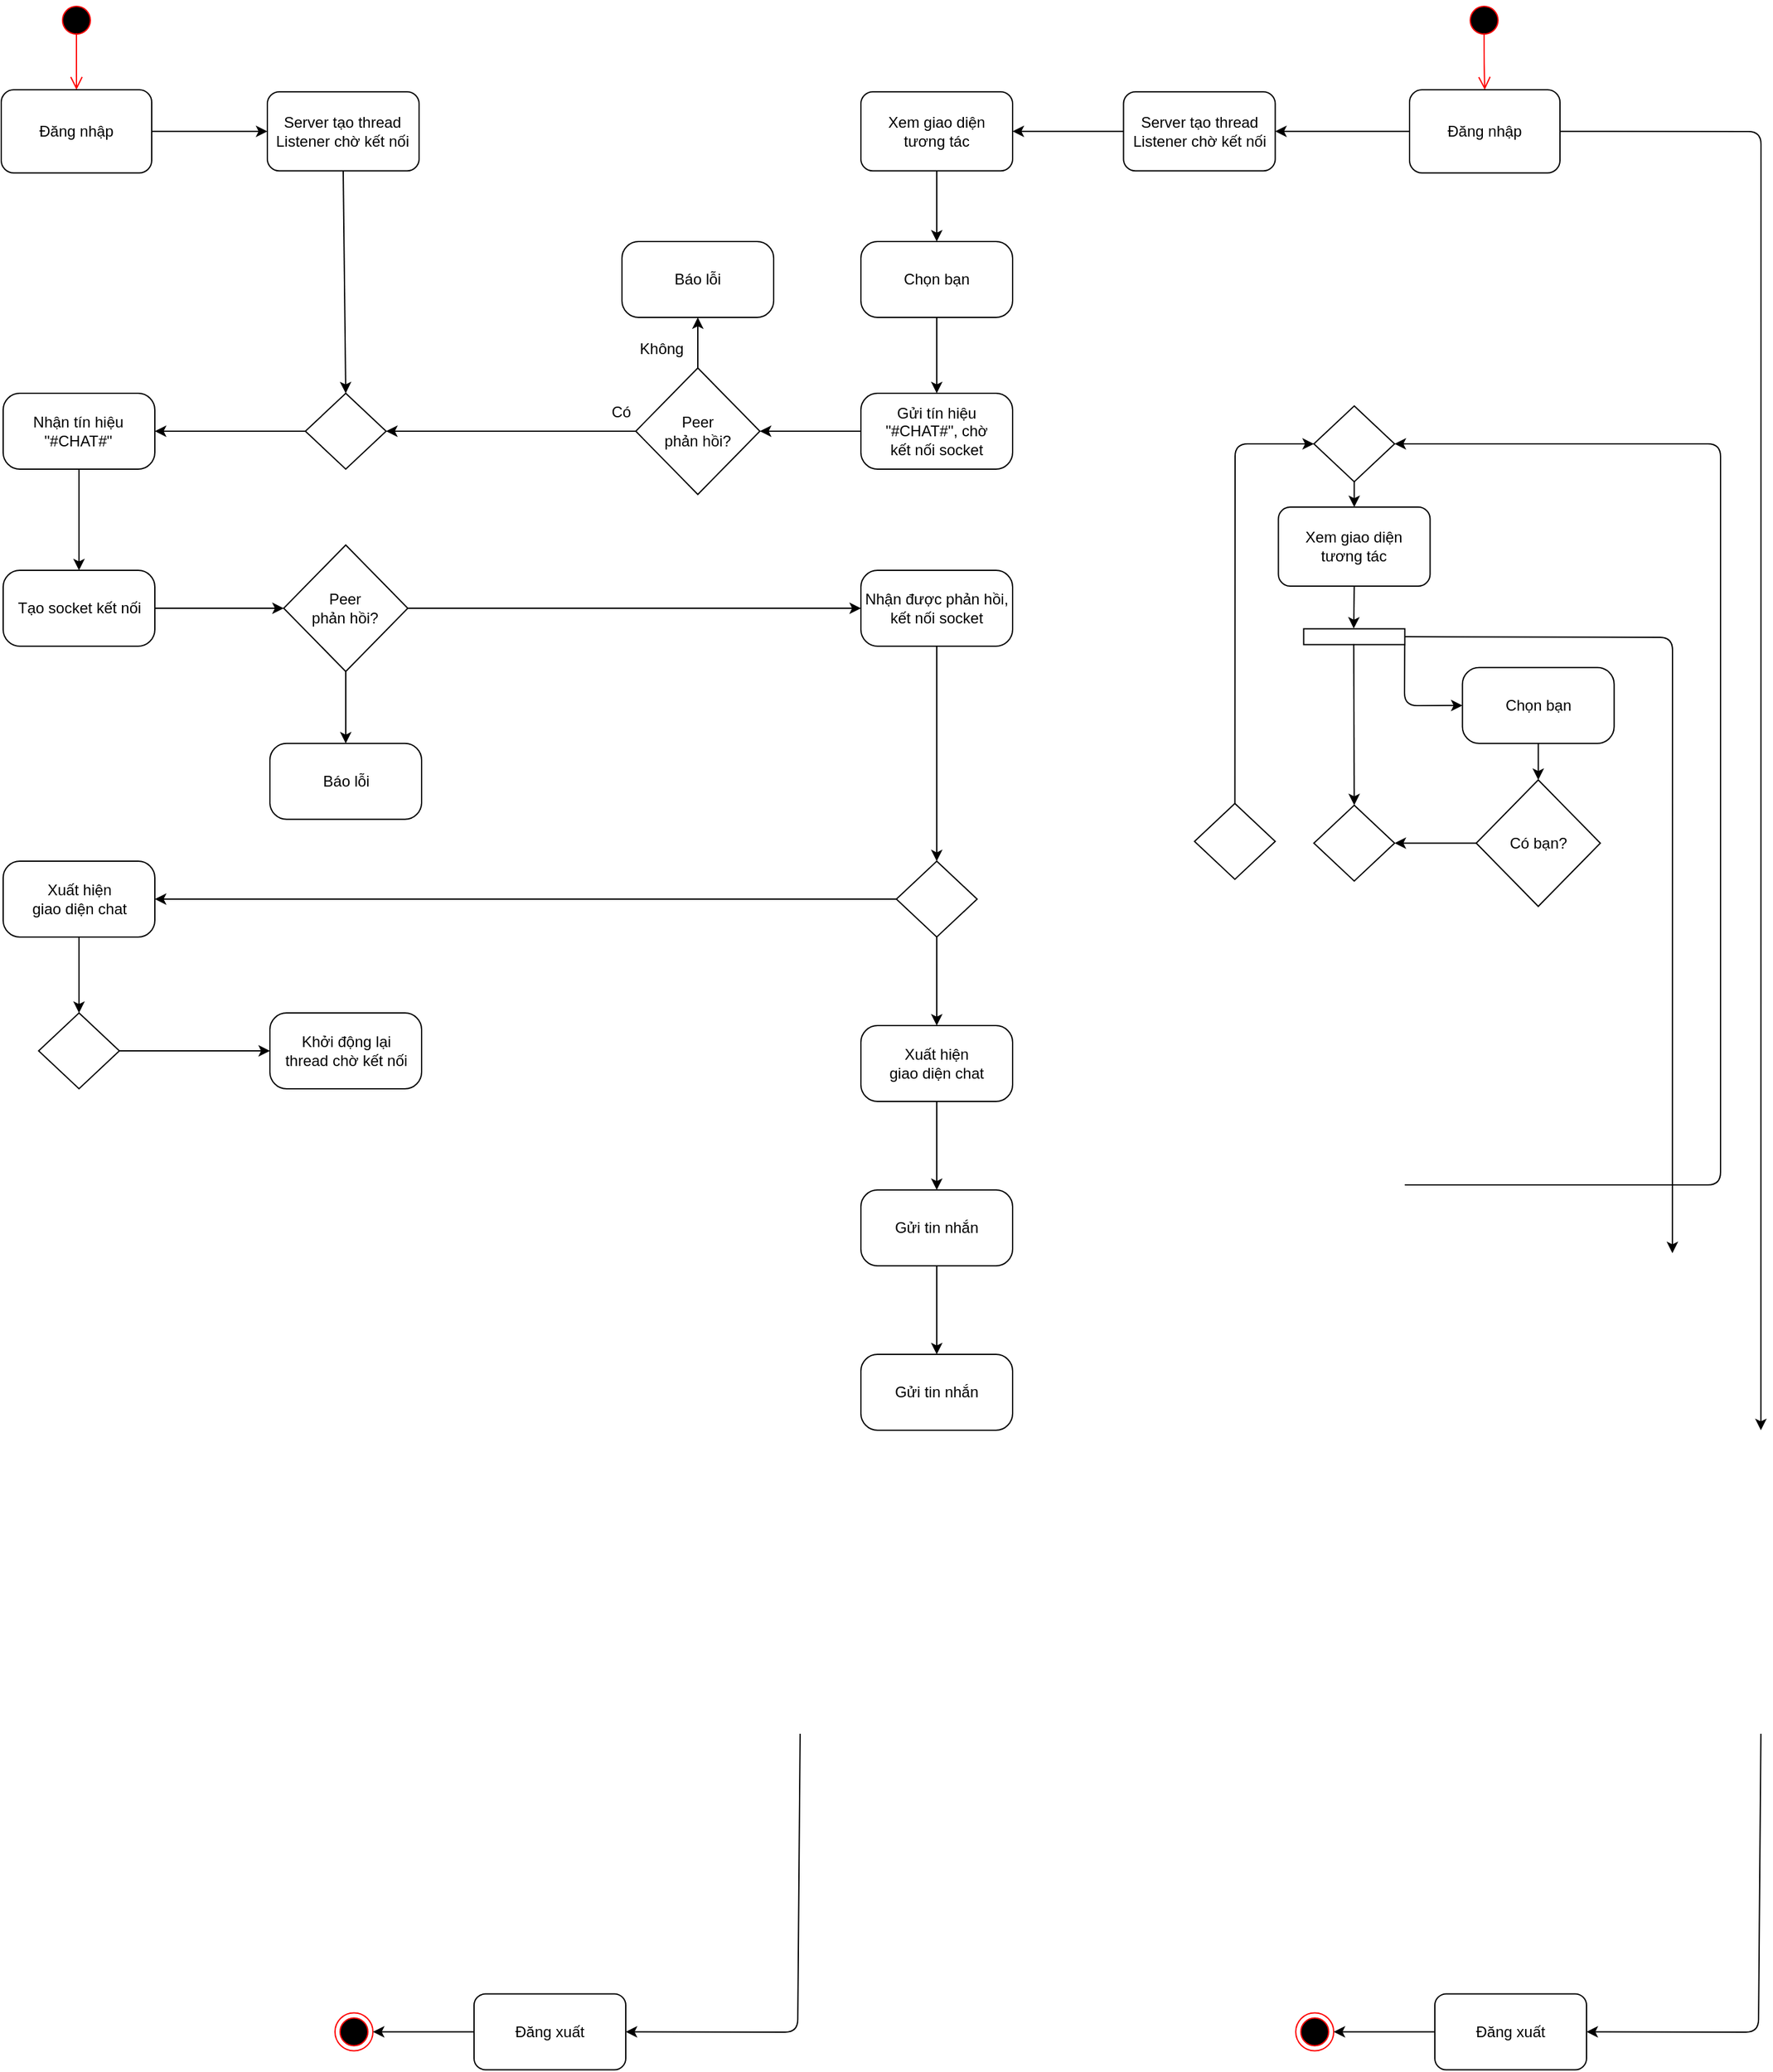 <mxfile>
    <diagram id="f8bro3hq2V63n0aIHBkh" name="Server Client">
        <mxGraphModel dx="1495" dy="1879" grid="1" gridSize="10" guides="1" tooltips="1" connect="1" arrows="1" fold="1" page="1" pageScale="1" pageWidth="827" pageHeight="1169" math="0" shadow="0">
            <root>
                <mxCell id="0"/>
                <mxCell id="1" parent="0"/>
                <mxCell id="snAStb-6BBQoRBitgBAS-25" value="" style="ellipse;html=1;shape=endState;fillColor=#000000;strokeColor=#ff0000;" parent="1" vertex="1">
                    <mxGeometry x="384" y="450.75" width="30" height="30" as="geometry"/>
                </mxCell>
                <mxCell id="185" style="edgeStyle=none;html=1;" parent="1" source="snAStb-6BBQoRBitgBAS-50" target="snAStb-6BBQoRBitgBAS-25" edge="1">
                    <mxGeometry relative="1" as="geometry"/>
                </mxCell>
                <mxCell id="snAStb-6BBQoRBitgBAS-50" value="Đăng xuất" style="rounded=1;whiteSpace=wrap;html=1;" parent="1" vertex="1">
                    <mxGeometry x="494" y="435.75" width="120" height="60" as="geometry"/>
                </mxCell>
                <mxCell id="131" style="edgeStyle=none;html=1;entryX=0;entryY=0.5;entryDx=0;entryDy=0;endArrow=block;endFill=1;" parent="1" target="snAStb-6BBQoRBitgBAS-25" edge="1">
                    <mxGeometry relative="1" as="geometry"/>
                </mxCell>
                <mxCell id="180" style="edgeStyle=none;html=1;entryX=1;entryY=0.5;entryDx=0;entryDy=0;exitX=0.5;exitY=1;exitDx=0;exitDy=0;" parent="1" target="snAStb-6BBQoRBitgBAS-50" edge="1">
                    <mxGeometry relative="1" as="geometry">
                        <mxPoint x="751.925" y="230" as="sourcePoint"/>
                        <Array as="points">
                            <mxPoint x="750" y="466"/>
                        </Array>
                    </mxGeometry>
                </mxCell>
                <mxCell id="226" style="edgeStyle=none;html=1;exitX=1;exitY=0.5;exitDx=0;exitDy=0;entryX=0.5;entryY=0;entryDx=0;entryDy=0;" edge="1" parent="1" source="231">
                    <mxGeometry relative="1" as="geometry">
                        <Array as="points">
                            <mxPoint x="1512" y="-1037"/>
                        </Array>
                        <mxPoint x="1511.925" y="-10" as="targetPoint"/>
                    </mxGeometry>
                </mxCell>
                <mxCell id="227" value="" style="ellipse;html=1;shape=endState;fillColor=#000000;strokeColor=#ff0000;" vertex="1" parent="1">
                    <mxGeometry x="1144" y="450.75" width="30" height="30" as="geometry"/>
                </mxCell>
                <mxCell id="228" value="" style="ellipse;html=1;shape=startState;fillColor=#000000;strokeColor=#ff0000;" vertex="1" parent="1">
                    <mxGeometry x="1277.99" y="-1140" width="30" height="30" as="geometry"/>
                </mxCell>
                <mxCell id="229" value="" style="edgeStyle=orthogonalEdgeStyle;html=1;verticalAlign=bottom;endArrow=open;endSize=8;strokeColor=#ff0000;entryX=0.5;entryY=0;entryDx=0;entryDy=0;exitX=0.499;exitY=0.84;exitDx=0;exitDy=0;exitPerimeter=0;" edge="1" parent="1" source="228" target="231">
                    <mxGeometry relative="1" as="geometry">
                        <mxPoint x="1043" y="-920" as="targetPoint"/>
                    </mxGeometry>
                </mxCell>
                <mxCell id="231" value="Đăng nhập" style="rounded=1;whiteSpace=wrap;html=1;" vertex="1" parent="1">
                    <mxGeometry x="1234" y="-1070" width="118.99" height="65.75" as="geometry"/>
                </mxCell>
                <mxCell id="233" style="edgeStyle=none;html=1;entryX=0.5;entryY=0;entryDx=0;entryDy=0;exitX=0.501;exitY=-0.004;exitDx=0;exitDy=0;exitPerimeter=0;" edge="1" parent="1" source="240">
                    <mxGeometry relative="1" as="geometry">
                        <Array as="points">
                            <mxPoint x="1442" y="-637"/>
                        </Array>
                        <mxPoint x="1441.925" y="-150" as="targetPoint"/>
                    </mxGeometry>
                </mxCell>
                <mxCell id="234" value="Xem giao diện&lt;br&gt;tương tác" style="rounded=1;whiteSpace=wrap;html=1;" vertex="1" parent="1">
                    <mxGeometry x="1130.25" y="-740" width="120" height="62.5" as="geometry"/>
                </mxCell>
                <mxCell id="235" style="edgeStyle=none;html=1;" edge="1" parent="1" source="236" target="227">
                    <mxGeometry relative="1" as="geometry"/>
                </mxCell>
                <mxCell id="236" value="Đăng xuất" style="rounded=1;whiteSpace=wrap;html=1;" vertex="1" parent="1">
                    <mxGeometry x="1254" y="435.75" width="120" height="60" as="geometry"/>
                </mxCell>
                <mxCell id="237" value="Không" style="text;html=1;strokeColor=none;fillColor=none;align=center;verticalAlign=middle;whiteSpace=wrap;rounded=0;" vertex="1" parent="1">
                    <mxGeometry x="621.92" y="-880" width="41.25" height="30" as="geometry"/>
                </mxCell>
                <mxCell id="240" value="" style="html=1;points=[];perimeter=orthogonalPerimeter;rotation=90;" vertex="1" parent="1">
                    <mxGeometry x="1184" y="-677.5" width="12.5" height="80" as="geometry"/>
                </mxCell>
                <mxCell id="232" value="" style="edgeStyle=none;html=1;exitX=0.5;exitY=1;exitDx=0;exitDy=0;entryX=-0.016;entryY=0.505;entryDx=0;entryDy=0;entryPerimeter=0;" edge="1" parent="1" source="234" target="240">
                    <mxGeometry relative="1" as="geometry">
                        <mxPoint x="1304" y="-647.5" as="targetPoint"/>
                    </mxGeometry>
                </mxCell>
                <mxCell id="241" value="Chọn bạn" style="whiteSpace=wrap;html=1;rounded=1;arcSize=22;" vertex="1" parent="1">
                    <mxGeometry x="1275.83" y="-613.12" width="120" height="60" as="geometry"/>
                </mxCell>
                <mxCell id="239" style="edgeStyle=none;html=1;entryX=0;entryY=0.5;entryDx=0;entryDy=0;exitX=1.005;exitY=0.001;exitDx=0;exitDy=0;exitPerimeter=0;" edge="1" parent="1" source="240" target="241">
                    <mxGeometry relative="1" as="geometry">
                        <mxPoint x="1415.245" y="-528.75" as="targetPoint"/>
                        <Array as="points">
                            <mxPoint x="1230" y="-583"/>
                        </Array>
                    </mxGeometry>
                </mxCell>
                <mxCell id="242" value="" style="endArrow=classic;html=1;entryX=0.5;entryY=0;entryDx=0;entryDy=0;exitX=0.966;exitY=0.505;exitDx=0;exitDy=0;exitPerimeter=0;" edge="1" parent="1" source="240" target="247">
                    <mxGeometry width="50" height="50" relative="1" as="geometry">
                        <mxPoint x="1414" y="-480" as="sourcePoint"/>
                        <mxPoint x="1464" y="-460" as="targetPoint"/>
                        <Array as="points"/>
                    </mxGeometry>
                </mxCell>
                <mxCell id="244" value="Có bạn?" style="rhombus;whiteSpace=wrap;html=1;" vertex="1" parent="1">
                    <mxGeometry x="1286.75" y="-524.25" width="98.16" height="100" as="geometry"/>
                </mxCell>
                <mxCell id="245" style="edgeStyle=none;html=1;entryX=0.5;entryY=0;entryDx=0;entryDy=0;exitX=0.5;exitY=1;exitDx=0;exitDy=0;" edge="1" parent="1" source="241" target="244">
                    <mxGeometry relative="1" as="geometry"/>
                </mxCell>
                <mxCell id="246" value="" style="rhombus;whiteSpace=wrap;html=1;" vertex="1" parent="1">
                    <mxGeometry x="1063.9" y="-505.63" width="63.85" height="60" as="geometry"/>
                </mxCell>
                <mxCell id="247" value="" style="rhombus;whiteSpace=wrap;html=1;" vertex="1" parent="1">
                    <mxGeometry x="1158.32" y="-504.25" width="63.85" height="60" as="geometry"/>
                </mxCell>
                <mxCell id="243" value="" style="endArrow=classic;html=1;entryX=1;entryY=0.5;entryDx=0;entryDy=0;exitX=0;exitY=0.5;exitDx=0;exitDy=0;" edge="1" parent="1" source="244" target="247">
                    <mxGeometry width="50" height="50" relative="1" as="geometry">
                        <mxPoint x="1434" y="-410" as="sourcePoint"/>
                        <mxPoint x="1383.32" y="-498.75" as="targetPoint"/>
                        <Array as="points"/>
                    </mxGeometry>
                </mxCell>
                <mxCell id="248" style="edgeStyle=none;html=1;entryX=1;entryY=0.5;entryDx=0;entryDy=0;" edge="1" parent="1" target="250">
                    <mxGeometry relative="1" as="geometry">
                        <Array as="points">
                            <mxPoint x="1480" y="-204"/>
                            <mxPoint x="1480" y="-790"/>
                        </Array>
                        <mxPoint x="1230.25" y="-204" as="sourcePoint"/>
                    </mxGeometry>
                </mxCell>
                <mxCell id="249" style="edgeStyle=none;html=1;" edge="1" parent="1" source="250" target="234">
                    <mxGeometry relative="1" as="geometry"/>
                </mxCell>
                <mxCell id="250" value="" style="rhombus;whiteSpace=wrap;html=1;" vertex="1" parent="1">
                    <mxGeometry x="1158.32" y="-820" width="63.85" height="60" as="geometry"/>
                </mxCell>
                <mxCell id="238" value="" style="edgeStyle=none;html=1;exitX=0.5;exitY=0;exitDx=0;exitDy=0;entryX=0;entryY=0.5;entryDx=0;entryDy=0;" edge="1" parent="1" source="246" target="250">
                    <mxGeometry relative="1" as="geometry">
                        <Array as="points">
                            <mxPoint x="1096" y="-790"/>
                        </Array>
                    </mxGeometry>
                </mxCell>
                <mxCell id="251" style="edgeStyle=none;html=1;entryX=1;entryY=0.5;entryDx=0;entryDy=0;exitX=0.5;exitY=1;exitDx=0;exitDy=0;" edge="1" parent="1" target="236">
                    <mxGeometry relative="1" as="geometry">
                        <mxPoint x="1511.925" y="230" as="sourcePoint"/>
                        <Array as="points">
                            <mxPoint x="1510" y="466"/>
                        </Array>
                    </mxGeometry>
                </mxCell>
                <mxCell id="260" style="edgeStyle=none;html=1;entryX=0.5;entryY=0;entryDx=0;entryDy=0;" edge="1" parent="1" source="252" target="259">
                    <mxGeometry relative="1" as="geometry"/>
                </mxCell>
                <mxCell id="252" value="Xem giao diện&lt;br&gt;tương tác" style="rounded=1;whiteSpace=wrap;html=1;" vertex="1" parent="1">
                    <mxGeometry x="800.0" y="-1068.37" width="120" height="62.5" as="geometry"/>
                </mxCell>
                <mxCell id="253" style="edgeStyle=none;html=1;entryX=1;entryY=0.5;entryDx=0;entryDy=0;" edge="1" parent="1" source="254" target="252">
                    <mxGeometry relative="1" as="geometry"/>
                </mxCell>
                <mxCell id="254" value="Server tạo thread&lt;br&gt;Listener chờ kết nối" style="rounded=1;whiteSpace=wrap;html=1;" vertex="1" parent="1">
                    <mxGeometry x="1007.75" y="-1068.38" width="120" height="62.5" as="geometry"/>
                </mxCell>
                <mxCell id="230" style="edgeStyle=none;html=1;entryX=1;entryY=0.5;entryDx=0;entryDy=0;" edge="1" parent="1" source="231" target="254">
                    <mxGeometry relative="1" as="geometry"/>
                </mxCell>
                <mxCell id="262" style="edgeStyle=none;html=1;" edge="1" parent="1" source="259" target="261">
                    <mxGeometry relative="1" as="geometry"/>
                </mxCell>
                <mxCell id="259" value="Chọn bạn" style="whiteSpace=wrap;html=1;rounded=1;arcSize=22;" vertex="1" parent="1">
                    <mxGeometry x="800" y="-950" width="120" height="60" as="geometry"/>
                </mxCell>
                <mxCell id="284" style="edgeStyle=none;html=1;entryX=1;entryY=0.5;entryDx=0;entryDy=0;" edge="1" parent="1" source="261" target="282">
                    <mxGeometry relative="1" as="geometry"/>
                </mxCell>
                <mxCell id="261" value="Gửi tín hiệu &quot;#CHAT#&quot;, chờ&lt;br&gt;kết nối socket" style="whiteSpace=wrap;html=1;rounded=1;arcSize=22;" vertex="1" parent="1">
                    <mxGeometry x="800" y="-830" width="120" height="60" as="geometry"/>
                </mxCell>
                <mxCell id="snAStb-6BBQoRBitgBAS-26" value="" style="ellipse;html=1;shape=startState;fillColor=#000000;strokeColor=#ff0000;" parent="1" vertex="1">
                    <mxGeometry x="164.49" y="-1140" width="30" height="30" as="geometry"/>
                </mxCell>
                <mxCell id="194" value="Server tạo thread&lt;br&gt;Listener chờ kết nối" style="rounded=1;whiteSpace=wrap;html=1;" vertex="1" parent="1">
                    <mxGeometry x="330.49" y="-1068.37" width="120" height="62.5" as="geometry"/>
                </mxCell>
                <mxCell id="snAStb-6BBQoRBitgBAS-27" value="" style="edgeStyle=orthogonalEdgeStyle;html=1;verticalAlign=bottom;endArrow=open;endSize=8;strokeColor=#ff0000;entryX=0.5;entryY=0;entryDx=0;entryDy=0;exitX=0.499;exitY=0.84;exitDx=0;exitDy=0;exitPerimeter=0;" parent="1" source="snAStb-6BBQoRBitgBAS-26" target="snAStb-6BBQoRBitgBAS-29" edge="1">
                    <mxGeometry relative="1" as="geometry">
                        <mxPoint x="63.49" y="-990" as="targetPoint"/>
                    </mxGeometry>
                </mxCell>
                <mxCell id="195" style="edgeStyle=none;html=1;entryX=0;entryY=0.5;entryDx=0;entryDy=0;exitX=1;exitY=0.5;exitDx=0;exitDy=0;" edge="1" parent="1" source="snAStb-6BBQoRBitgBAS-29" target="194">
                    <mxGeometry relative="1" as="geometry"/>
                </mxCell>
                <mxCell id="196" style="edgeStyle=none;html=1;entryX=0.5;entryY=0;entryDx=0;entryDy=0;exitX=0.5;exitY=1;exitDx=0;exitDy=0;" edge="1" parent="1" source="194" target="265">
                    <mxGeometry relative="1" as="geometry">
                        <mxPoint x="390.495" y="-948.75" as="targetPoint"/>
                    </mxGeometry>
                </mxCell>
                <mxCell id="snAStb-6BBQoRBitgBAS-29" value="Đăng nhập" style="rounded=1;whiteSpace=wrap;html=1;" parent="1" vertex="1">
                    <mxGeometry x="120" y="-1070" width="118.99" height="65.75" as="geometry"/>
                </mxCell>
                <mxCell id="288" style="edgeStyle=none;html=1;entryX=0.5;entryY=1;entryDx=0;entryDy=0;exitX=0.5;exitY=0;exitDx=0;exitDy=0;" edge="1" parent="1" source="282" target="287">
                    <mxGeometry relative="1" as="geometry"/>
                </mxCell>
                <mxCell id="282" value="Peer&lt;br&gt;phản hồi?" style="rhombus;whiteSpace=wrap;html=1;" vertex="1" parent="1">
                    <mxGeometry x="621.92" y="-850" width="98.16" height="100" as="geometry"/>
                </mxCell>
                <mxCell id="286" value="Có" style="text;html=1;strokeColor=none;fillColor=none;align=center;verticalAlign=middle;whiteSpace=wrap;rounded=0;" vertex="1" parent="1">
                    <mxGeometry x="590.0" y="-830" width="41.25" height="30" as="geometry"/>
                </mxCell>
                <mxCell id="287" value="Báo lỗi" style="whiteSpace=wrap;html=1;rounded=1;arcSize=22;" vertex="1" parent="1">
                    <mxGeometry x="611" y="-950" width="120" height="60" as="geometry"/>
                </mxCell>
                <mxCell id="267" style="edgeStyle=none;html=1;entryX=1;entryY=0.5;entryDx=0;entryDy=0;exitX=0;exitY=0.5;exitDx=0;exitDy=0;" edge="1" parent="1" source="282" target="265">
                    <mxGeometry relative="1" as="geometry">
                        <mxPoint x="650" y="-660" as="sourcePoint"/>
                    </mxGeometry>
                </mxCell>
                <mxCell id="263" value="Nhận tín hiệu &quot;#CHAT#&quot;" style="whiteSpace=wrap;html=1;rounded=1;arcSize=22;" vertex="1" parent="1">
                    <mxGeometry x="121.49" y="-830" width="120" height="60" as="geometry"/>
                </mxCell>
                <mxCell id="265" value="" style="rhombus;whiteSpace=wrap;html=1;" vertex="1" parent="1">
                    <mxGeometry x="360.57" y="-830" width="63.85" height="60" as="geometry"/>
                </mxCell>
                <mxCell id="264" style="edgeStyle=none;html=1;entryX=1;entryY=0.5;entryDx=0;entryDy=0;exitX=0;exitY=0.5;exitDx=0;exitDy=0;" edge="1" parent="1" source="265" target="263">
                    <mxGeometry relative="1" as="geometry"/>
                </mxCell>
                <mxCell id="268" value="Tạo socket kết nối" style="whiteSpace=wrap;html=1;rounded=1;arcSize=22;" vertex="1" parent="1">
                    <mxGeometry x="121.5" y="-690" width="120" height="60" as="geometry"/>
                </mxCell>
                <mxCell id="274" style="edgeStyle=none;html=1;entryX=0.5;entryY=0;entryDx=0;entryDy=0;" edge="1" parent="1" source="263" target="268">
                    <mxGeometry relative="1" as="geometry"/>
                </mxCell>
                <mxCell id="292" style="edgeStyle=none;html=1;entryX=0;entryY=0.5;entryDx=0;entryDy=0;exitX=1;exitY=0.5;exitDx=0;exitDy=0;" edge="1" parent="1" source="293" target="291">
                    <mxGeometry relative="1" as="geometry"/>
                </mxCell>
                <mxCell id="275" style="edgeStyle=none;html=1;entryX=0;entryY=0.5;entryDx=0;entryDy=0;" edge="1" parent="1" source="268" target="293">
                    <mxGeometry relative="1" as="geometry">
                        <mxPoint x="353.49" y="-610" as="targetPoint"/>
                    </mxGeometry>
                </mxCell>
                <mxCell id="279" value="Báo lỗi" style="whiteSpace=wrap;html=1;rounded=1;arcSize=22;" vertex="1" parent="1">
                    <mxGeometry x="332.5" y="-553.12" width="120" height="60" as="geometry"/>
                </mxCell>
                <mxCell id="281" style="edgeStyle=none;html=1;entryX=0.5;entryY=0;entryDx=0;entryDy=0;exitX=0.5;exitY=1;exitDx=0;exitDy=0;" edge="1" parent="1" source="293" target="279">
                    <mxGeometry relative="1" as="geometry">
                        <mxPoint x="280" y="-600" as="targetPoint"/>
                        <Array as="points"/>
                    </mxGeometry>
                </mxCell>
                <mxCell id="296" style="edgeStyle=none;html=1;" edge="1" parent="1" source="291" target="295">
                    <mxGeometry relative="1" as="geometry"/>
                </mxCell>
                <mxCell id="291" value="Nhận được phản hồi,&lt;br&gt;kết nối socket&lt;br&gt;" style="whiteSpace=wrap;html=1;rounded=1;arcSize=22;" vertex="1" parent="1">
                    <mxGeometry x="800" y="-690" width="120" height="60" as="geometry"/>
                </mxCell>
                <mxCell id="293" value="Peer&lt;br&gt;phản hồi?" style="rhombus;whiteSpace=wrap;html=1;" vertex="1" parent="1">
                    <mxGeometry x="343.42" y="-710" width="98.16" height="100" as="geometry"/>
                </mxCell>
                <mxCell id="294" value="Khởi động lại &lt;br&gt;thread chờ kết nối" style="whiteSpace=wrap;html=1;rounded=1;arcSize=22;" vertex="1" parent="1">
                    <mxGeometry x="332.5" y="-340" width="120" height="60" as="geometry"/>
                </mxCell>
                <mxCell id="298" style="edgeStyle=none;html=1;entryX=1;entryY=0.5;entryDx=0;entryDy=0;" edge="1" parent="1" source="295" target="297">
                    <mxGeometry relative="1" as="geometry"/>
                </mxCell>
                <mxCell id="300" style="edgeStyle=none;html=1;" edge="1" parent="1" source="295" target="299">
                    <mxGeometry relative="1" as="geometry"/>
                </mxCell>
                <mxCell id="295" value="" style="rhombus;whiteSpace=wrap;html=1;" vertex="1" parent="1">
                    <mxGeometry x="828.07" y="-460" width="63.85" height="60" as="geometry"/>
                </mxCell>
                <mxCell id="302" style="edgeStyle=none;html=1;entryX=0.5;entryY=0;entryDx=0;entryDy=0;" edge="1" parent="1" source="297" target="301">
                    <mxGeometry relative="1" as="geometry"/>
                </mxCell>
                <mxCell id="297" value="Xuất hiện &lt;br&gt;giao diện chat" style="whiteSpace=wrap;html=1;rounded=1;arcSize=22;" vertex="1" parent="1">
                    <mxGeometry x="121.5" y="-460" width="120" height="60" as="geometry"/>
                </mxCell>
                <mxCell id="305" style="edgeStyle=none;html=1;entryX=0.5;entryY=0;entryDx=0;entryDy=0;" edge="1" parent="1" source="299" target="304">
                    <mxGeometry relative="1" as="geometry"/>
                </mxCell>
                <mxCell id="299" value="Xuất hiện &lt;br&gt;giao diện chat" style="whiteSpace=wrap;html=1;rounded=1;arcSize=22;" vertex="1" parent="1">
                    <mxGeometry x="800" y="-330" width="120" height="60" as="geometry"/>
                </mxCell>
                <mxCell id="303" style="edgeStyle=none;html=1;entryX=0;entryY=0.5;entryDx=0;entryDy=0;" edge="1" parent="1" source="301" target="294">
                    <mxGeometry relative="1" as="geometry"/>
                </mxCell>
                <mxCell id="301" value="" style="rhombus;whiteSpace=wrap;html=1;" vertex="1" parent="1">
                    <mxGeometry x="149.58" y="-340" width="63.85" height="60" as="geometry"/>
                </mxCell>
                <mxCell id="307" style="edgeStyle=none;html=1;entryX=0.5;entryY=0;entryDx=0;entryDy=0;" edge="1" parent="1" source="304" target="306">
                    <mxGeometry relative="1" as="geometry"/>
                </mxCell>
                <mxCell id="304" value="Gửi tin nhắn" style="whiteSpace=wrap;html=1;rounded=1;arcSize=22;" vertex="1" parent="1">
                    <mxGeometry x="800" y="-200" width="120" height="60" as="geometry"/>
                </mxCell>
                <mxCell id="306" value="Gửi tin nhắn" style="whiteSpace=wrap;html=1;rounded=1;arcSize=22;" vertex="1" parent="1">
                    <mxGeometry x="800" y="-70" width="120" height="60" as="geometry"/>
                </mxCell>
            </root>
        </mxGraphModel>
    </diagram>
</mxfile>